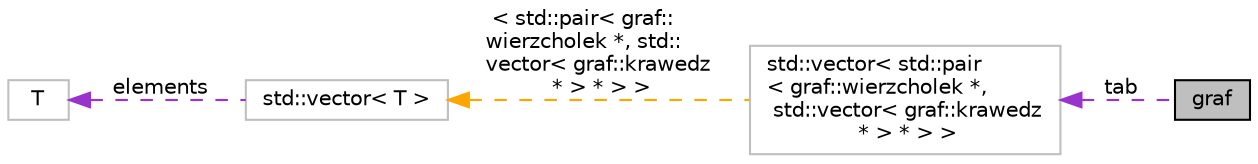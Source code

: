 digraph "graf"
{
  edge [fontname="Helvetica",fontsize="10",labelfontname="Helvetica",labelfontsize="10"];
  node [fontname="Helvetica",fontsize="10",shape=record];
  rankdir="LR";
  Node1 [label="graf",height=0.2,width=0.4,color="black", fillcolor="grey75", style="filled" fontcolor="black"];
  Node2 -> Node1 [dir="back",color="darkorchid3",fontsize="10",style="dashed",label=" tab" ,fontname="Helvetica"];
  Node2 [label="std::vector\< std::pair\l\< graf::wierzcholek *,\l std::vector\< graf::krawedz\l * \> * \> \>",height=0.2,width=0.4,color="grey75", fillcolor="white", style="filled"];
  Node3 -> Node2 [dir="back",color="orange",fontsize="10",style="dashed",label=" \< std::pair\< graf::\lwierzcholek *, std::\lvector\< graf::krawedz\l * \> * \> \>" ,fontname="Helvetica"];
  Node3 [label="std::vector\< T \>",height=0.2,width=0.4,color="grey75", fillcolor="white", style="filled",tooltip="STL class. "];
  Node4 -> Node3 [dir="back",color="darkorchid3",fontsize="10",style="dashed",label=" elements" ,fontname="Helvetica"];
  Node4 [label="T",height=0.2,width=0.4,color="grey75", fillcolor="white", style="filled"];
}
